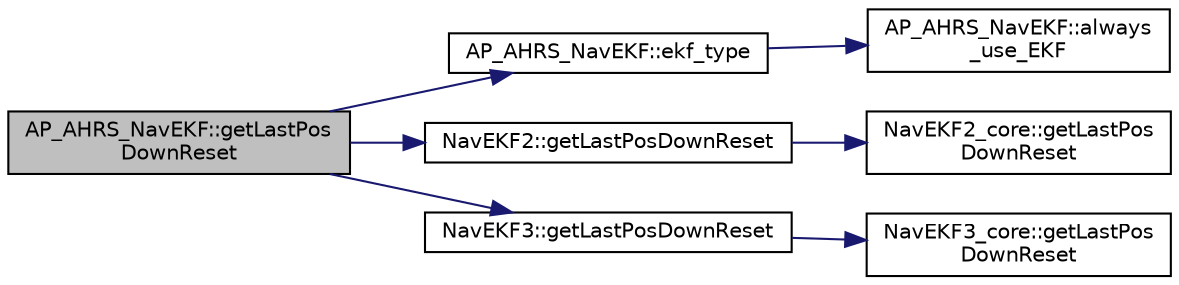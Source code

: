 digraph "AP_AHRS_NavEKF::getLastPosDownReset"
{
 // INTERACTIVE_SVG=YES
  edge [fontname="Helvetica",fontsize="10",labelfontname="Helvetica",labelfontsize="10"];
  node [fontname="Helvetica",fontsize="10",shape=record];
  rankdir="LR";
  Node1 [label="AP_AHRS_NavEKF::getLastPos\lDownReset",height=0.2,width=0.4,color="black", fillcolor="grey75", style="filled", fontcolor="black"];
  Node1 -> Node2 [color="midnightblue",fontsize="10",style="solid",fontname="Helvetica"];
  Node2 [label="AP_AHRS_NavEKF::ekf_type",height=0.2,width=0.4,color="black", fillcolor="white", style="filled",URL="$classAP__AHRS__NavEKF.html#a2421598bfc909c228709f99347a5fcea"];
  Node2 -> Node3 [color="midnightblue",fontsize="10",style="solid",fontname="Helvetica"];
  Node3 [label="AP_AHRS_NavEKF::always\l_use_EKF",height=0.2,width=0.4,color="black", fillcolor="white", style="filled",URL="$classAP__AHRS__NavEKF.html#a9af775a381a41ff78ac75a06ba7b1a05"];
  Node1 -> Node4 [color="midnightblue",fontsize="10",style="solid",fontname="Helvetica"];
  Node4 [label="NavEKF2::getLastPosDownReset",height=0.2,width=0.4,color="black", fillcolor="white", style="filled",URL="$classNavEKF2.html#a988d3c0397c58361c78936a582b07e61"];
  Node4 -> Node5 [color="midnightblue",fontsize="10",style="solid",fontname="Helvetica"];
  Node5 [label="NavEKF2_core::getLastPos\lDownReset",height=0.2,width=0.4,color="black", fillcolor="white", style="filled",URL="$classNavEKF2__core.html#af7bd98aaf07d6e87a590ed72dc986d15"];
  Node1 -> Node6 [color="midnightblue",fontsize="10",style="solid",fontname="Helvetica"];
  Node6 [label="NavEKF3::getLastPosDownReset",height=0.2,width=0.4,color="black", fillcolor="white", style="filled",URL="$classNavEKF3.html#af8f633712a464fdef83c39ed1baf84cd"];
  Node6 -> Node7 [color="midnightblue",fontsize="10",style="solid",fontname="Helvetica"];
  Node7 [label="NavEKF3_core::getLastPos\lDownReset",height=0.2,width=0.4,color="black", fillcolor="white", style="filled",URL="$classNavEKF3__core.html#a5b93c69eab4799ee20470a0843f908a1"];
}
